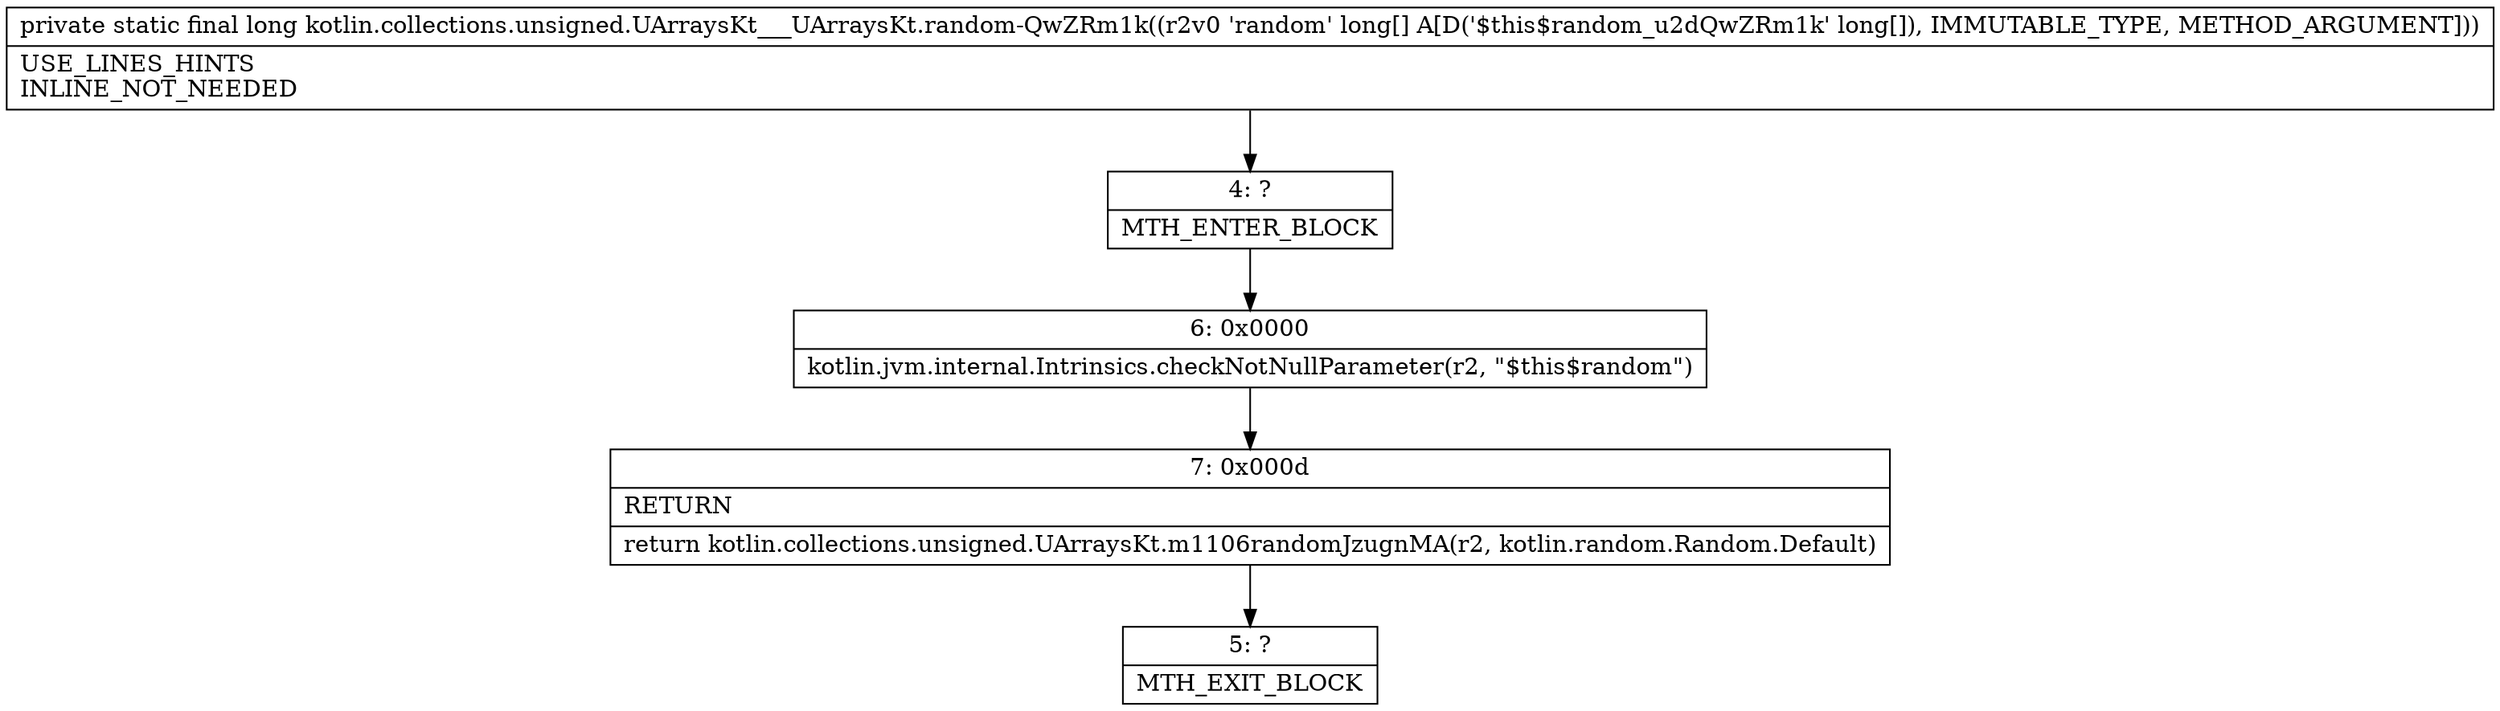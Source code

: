 digraph "CFG forkotlin.collections.unsigned.UArraysKt___UArraysKt.random\-QwZRm1k([J)J" {
Node_4 [shape=record,label="{4\:\ ?|MTH_ENTER_BLOCK\l}"];
Node_6 [shape=record,label="{6\:\ 0x0000|kotlin.jvm.internal.Intrinsics.checkNotNullParameter(r2, \"$this$random\")\l}"];
Node_7 [shape=record,label="{7\:\ 0x000d|RETURN\l|return kotlin.collections.unsigned.UArraysKt.m1106randomJzugnMA(r2, kotlin.random.Random.Default)\l}"];
Node_5 [shape=record,label="{5\:\ ?|MTH_EXIT_BLOCK\l}"];
MethodNode[shape=record,label="{private static final long kotlin.collections.unsigned.UArraysKt___UArraysKt.random\-QwZRm1k((r2v0 'random' long[] A[D('$this$random_u2dQwZRm1k' long[]), IMMUTABLE_TYPE, METHOD_ARGUMENT]))  | USE_LINES_HINTS\lINLINE_NOT_NEEDED\l}"];
MethodNode -> Node_4;Node_4 -> Node_6;
Node_6 -> Node_7;
Node_7 -> Node_5;
}


